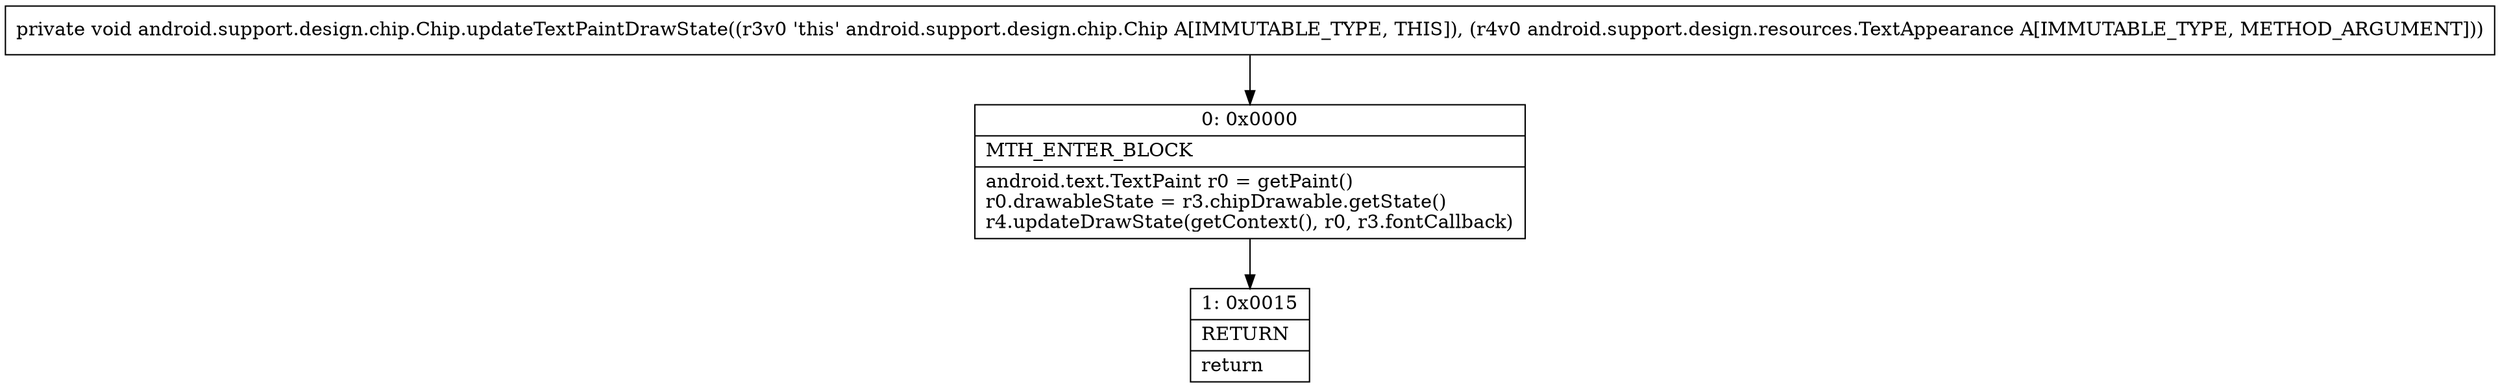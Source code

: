 digraph "CFG forandroid.support.design.chip.Chip.updateTextPaintDrawState(Landroid\/support\/design\/resources\/TextAppearance;)V" {
Node_0 [shape=record,label="{0\:\ 0x0000|MTH_ENTER_BLOCK\l|android.text.TextPaint r0 = getPaint()\lr0.drawableState = r3.chipDrawable.getState()\lr4.updateDrawState(getContext(), r0, r3.fontCallback)\l}"];
Node_1 [shape=record,label="{1\:\ 0x0015|RETURN\l|return\l}"];
MethodNode[shape=record,label="{private void android.support.design.chip.Chip.updateTextPaintDrawState((r3v0 'this' android.support.design.chip.Chip A[IMMUTABLE_TYPE, THIS]), (r4v0 android.support.design.resources.TextAppearance A[IMMUTABLE_TYPE, METHOD_ARGUMENT])) }"];
MethodNode -> Node_0;
Node_0 -> Node_1;
}

